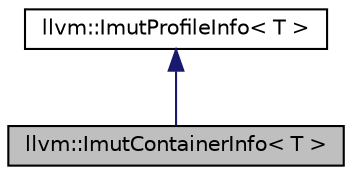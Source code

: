 digraph "llvm::ImutContainerInfo&lt; T &gt;"
{
 // LATEX_PDF_SIZE
  bgcolor="transparent";
  edge [fontname="Helvetica",fontsize="10",labelfontname="Helvetica",labelfontsize="10"];
  node [fontname="Helvetica",fontsize="10",shape=record];
  Node1 [label="llvm::ImutContainerInfo\< T \>",height=0.2,width=0.4,color="black", fillcolor="grey75", style="filled", fontcolor="black",tooltip="ImutContainerInfo - Generic definition of comparison operations for elements of immutable containers ..."];
  Node2 -> Node1 [dir="back",color="midnightblue",fontsize="10",style="solid",fontname="Helvetica"];
  Node2 [label="llvm::ImutProfileInfo\< T \>",height=0.2,width=0.4,color="black",URL="$structllvm_1_1ImutProfileInfo.html",tooltip="Generic profile template."];
}
